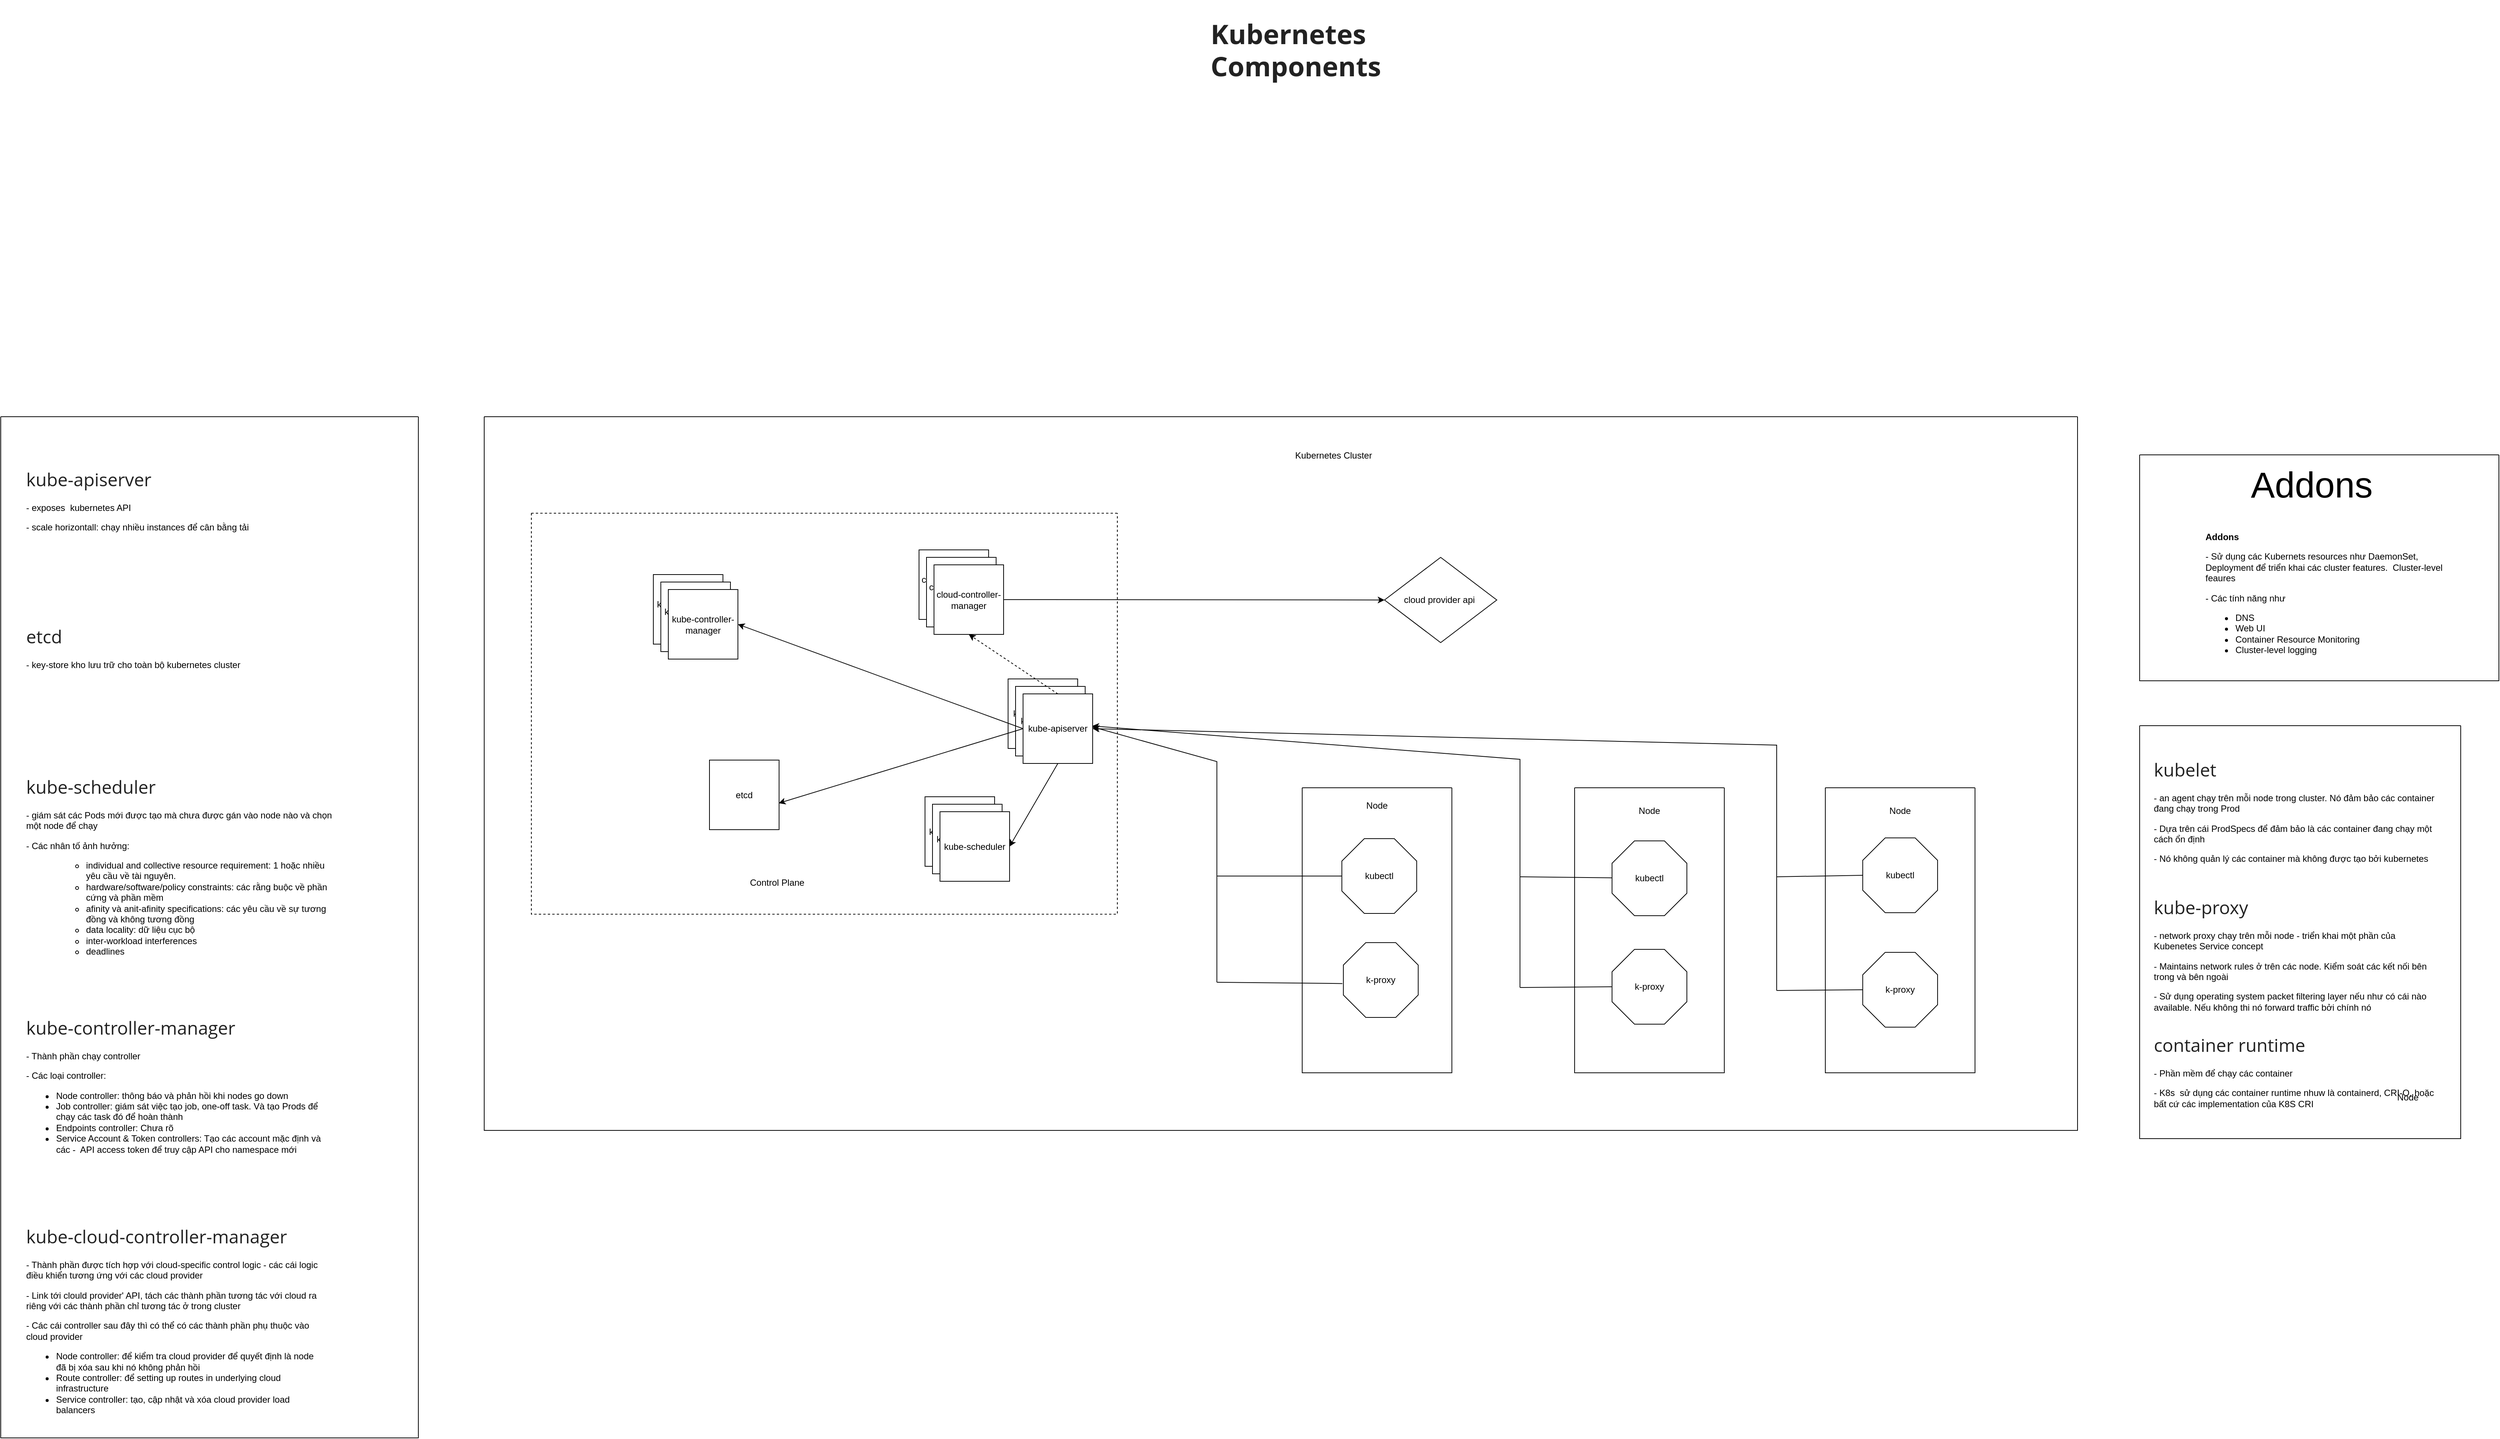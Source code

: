 <mxfile version="18.1.1" type="github">
  <diagram id="936scsLRzXTsTXt8zlu-" name="Page-1">
    <mxGraphModel dx="5126" dy="3009" grid="0" gridSize="10" guides="1" tooltips="1" connect="1" arrows="1" fold="1" page="1" pageScale="1" pageWidth="827" pageHeight="1169" math="0" shadow="0">
      <root>
        <mxCell id="0" />
        <mxCell id="1" parent="0" />
        <mxCell id="MLqByzA7hM5OESaeHnUo-1" value="&lt;h1 style=&quot;box-sizing: border-box; margin-top: 0px; margin-bottom: 1rem; line-height: 1.2; font-size: 2.25rem; max-width: 80%; color: rgb(34, 34, 34); font-family: &amp;quot;open sans&amp;quot;, -apple-system, BlinkMacSystemFont, &amp;quot;segoe ui&amp;quot;, Roboto, &amp;quot;helvetica neue&amp;quot;, Arial, sans-serif, &amp;quot;apple color emoji&amp;quot;, &amp;quot;segoe ui emoji&amp;quot;, &amp;quot;segoe ui symbol&amp;quot;; text-align: left; background-color: rgb(255, 255, 255);&quot;&gt;Kubernetes Components&lt;/h1&gt;&lt;div&gt;&lt;br&gt;&lt;/div&gt;" style="text;html=1;strokeColor=none;fillColor=none;align=center;verticalAlign=middle;whiteSpace=wrap;rounded=0;" vertex="1" parent="1">
          <mxGeometry x="-62" y="-641" width="552" height="163" as="geometry" />
        </mxCell>
        <mxCell id="MLqByzA7hM5OESaeHnUo-4" value="" style="swimlane;startSize=0;" vertex="1" parent="1">
          <mxGeometry x="114" y="412" width="200" height="381" as="geometry" />
        </mxCell>
        <mxCell id="MLqByzA7hM5OESaeHnUo-7" value="kubectl" style="whiteSpace=wrap;html=1;shape=mxgraph.basic.octagon2;align=center;verticalAlign=middle;dx=15;" vertex="1" parent="MLqByzA7hM5OESaeHnUo-4">
          <mxGeometry x="53" y="68" width="100" height="100" as="geometry" />
        </mxCell>
        <mxCell id="MLqByzA7hM5OESaeHnUo-8" value="Node" style="text;html=1;strokeColor=none;fillColor=none;align=center;verticalAlign=middle;whiteSpace=wrap;rounded=0;" vertex="1" parent="MLqByzA7hM5OESaeHnUo-4">
          <mxGeometry x="70" y="9" width="60" height="30" as="geometry" />
        </mxCell>
        <mxCell id="MLqByzA7hM5OESaeHnUo-14" value="k-proxy" style="whiteSpace=wrap;html=1;shape=mxgraph.basic.octagon2;align=center;verticalAlign=middle;dx=15;" vertex="1" parent="MLqByzA7hM5OESaeHnUo-4">
          <mxGeometry x="55" y="207" width="100" height="100" as="geometry" />
        </mxCell>
        <mxCell id="MLqByzA7hM5OESaeHnUo-5" value="" style="swimlane;startSize=0;" vertex="1" parent="1">
          <mxGeometry x="478" y="412" width="200" height="381" as="geometry" />
        </mxCell>
        <mxCell id="MLqByzA7hM5OESaeHnUo-10" value="Node" style="text;html=1;strokeColor=none;fillColor=none;align=center;verticalAlign=middle;whiteSpace=wrap;rounded=0;" vertex="1" parent="MLqByzA7hM5OESaeHnUo-5">
          <mxGeometry x="70" y="16" width="60" height="30" as="geometry" />
        </mxCell>
        <mxCell id="MLqByzA7hM5OESaeHnUo-12" value="kubectl" style="whiteSpace=wrap;html=1;shape=mxgraph.basic.octagon2;align=center;verticalAlign=middle;dx=15;" vertex="1" parent="MLqByzA7hM5OESaeHnUo-5">
          <mxGeometry x="50" y="71" width="100" height="100" as="geometry" />
        </mxCell>
        <mxCell id="MLqByzA7hM5OESaeHnUo-15" value="k-proxy" style="whiteSpace=wrap;html=1;shape=mxgraph.basic.octagon2;align=center;verticalAlign=middle;dx=15;" vertex="1" parent="MLqByzA7hM5OESaeHnUo-5">
          <mxGeometry x="50" y="216" width="100" height="100" as="geometry" />
        </mxCell>
        <mxCell id="MLqByzA7hM5OESaeHnUo-6" value="" style="swimlane;startSize=0;" vertex="1" parent="1">
          <mxGeometry x="813" y="412" width="200" height="381" as="geometry" />
        </mxCell>
        <mxCell id="MLqByzA7hM5OESaeHnUo-11" value="Node" style="text;html=1;strokeColor=none;fillColor=none;align=center;verticalAlign=middle;whiteSpace=wrap;rounded=0;" vertex="1" parent="MLqByzA7hM5OESaeHnUo-6">
          <mxGeometry x="70" y="16" width="60" height="30" as="geometry" />
        </mxCell>
        <mxCell id="MLqByzA7hM5OESaeHnUo-13" value="kubectl" style="whiteSpace=wrap;html=1;shape=mxgraph.basic.octagon2;align=center;verticalAlign=middle;dx=15;" vertex="1" parent="MLqByzA7hM5OESaeHnUo-6">
          <mxGeometry x="50" y="67" width="100" height="100" as="geometry" />
        </mxCell>
        <mxCell id="MLqByzA7hM5OESaeHnUo-16" value="k-proxy" style="whiteSpace=wrap;html=1;shape=mxgraph.basic.octagon2;align=center;verticalAlign=middle;dx=15;" vertex="1" parent="MLqByzA7hM5OESaeHnUo-6">
          <mxGeometry x="50" y="220" width="100" height="100" as="geometry" />
        </mxCell>
        <mxCell id="MLqByzA7hM5OESaeHnUo-17" value="" style="swimlane;startSize=0;dashed=1;" vertex="1" parent="1">
          <mxGeometry x="-916" y="45" width="783" height="536" as="geometry" />
        </mxCell>
        <mxCell id="MLqByzA7hM5OESaeHnUo-29" value="kube-apiserver" style="whiteSpace=wrap;html=1;aspect=fixed;fontSize=12;" vertex="1" parent="MLqByzA7hM5OESaeHnUo-17">
          <mxGeometry x="637" y="221.5" width="93" height="93" as="geometry" />
        </mxCell>
        <mxCell id="MLqByzA7hM5OESaeHnUo-30" value="etcd" style="whiteSpace=wrap;html=1;aspect=fixed;fontSize=12;" vertex="1" parent="MLqByzA7hM5OESaeHnUo-17">
          <mxGeometry x="238" y="330" width="93" height="93" as="geometry" />
        </mxCell>
        <mxCell id="MLqByzA7hM5OESaeHnUo-31" value="kube-scheduler" style="whiteSpace=wrap;html=1;aspect=fixed;fontSize=12;" vertex="1" parent="MLqByzA7hM5OESaeHnUo-17">
          <mxGeometry x="526" y="379" width="93" height="93" as="geometry" />
        </mxCell>
        <mxCell id="MLqByzA7hM5OESaeHnUo-32" value="kube-controller-manager" style="whiteSpace=wrap;html=1;aspect=fixed;fontSize=12;" vertex="1" parent="MLqByzA7hM5OESaeHnUo-17">
          <mxGeometry x="163" y="82" width="93" height="93" as="geometry" />
        </mxCell>
        <mxCell id="MLqByzA7hM5OESaeHnUo-33" value="cloud-controller-manager" style="whiteSpace=wrap;html=1;aspect=fixed;fontSize=12;" vertex="1" parent="MLqByzA7hM5OESaeHnUo-17">
          <mxGeometry x="518" y="49" width="93" height="93" as="geometry" />
        </mxCell>
        <mxCell id="MLqByzA7hM5OESaeHnUo-37" value="Control Plane" style="text;html=1;strokeColor=none;fillColor=none;align=center;verticalAlign=middle;whiteSpace=wrap;rounded=0;fontSize=12;" vertex="1" parent="MLqByzA7hM5OESaeHnUo-17">
          <mxGeometry x="256" y="479" width="145" height="30" as="geometry" />
        </mxCell>
        <mxCell id="MLqByzA7hM5OESaeHnUo-40" value="" style="endArrow=none;html=1;rounded=0;fontSize=12;entryX=0;entryY=0.5;entryDx=0;entryDy=0;entryPerimeter=0;" edge="1" parent="1" target="MLqByzA7hM5OESaeHnUo-7">
          <mxGeometry width="50" height="50" relative="1" as="geometry">
            <mxPoint y="530" as="sourcePoint" />
            <mxPoint x="142" y="435" as="targetPoint" />
          </mxGeometry>
        </mxCell>
        <mxCell id="MLqByzA7hM5OESaeHnUo-41" value="" style="endArrow=none;html=1;rounded=0;fontSize=12;entryX=-0.013;entryY=0.547;entryDx=0;entryDy=0;entryPerimeter=0;" edge="1" parent="1" target="MLqByzA7hM5OESaeHnUo-14">
          <mxGeometry width="50" height="50" relative="1" as="geometry">
            <mxPoint y="672" as="sourcePoint" />
            <mxPoint x="142" y="537" as="targetPoint" />
          </mxGeometry>
        </mxCell>
        <mxCell id="MLqByzA7hM5OESaeHnUo-43" value="" style="endArrow=classic;html=1;rounded=0;fontSize=12;entryX=0.994;entryY=0.474;entryDx=0;entryDy=0;entryPerimeter=0;" edge="1" parent="1" target="MLqByzA7hM5OESaeHnUo-59">
          <mxGeometry width="50" height="50" relative="1" as="geometry">
            <mxPoint y="672" as="sourcePoint" />
            <mxPoint x="-188" y="317" as="targetPoint" />
            <Array as="points">
              <mxPoint y="377" />
            </Array>
          </mxGeometry>
        </mxCell>
        <mxCell id="MLqByzA7hM5OESaeHnUo-44" value="" style="endArrow=classic;html=1;rounded=0;fontSize=12;entryX=0.994;entryY=0.461;entryDx=0;entryDy=0;entryPerimeter=0;" edge="1" parent="1" target="MLqByzA7hM5OESaeHnUo-59">
          <mxGeometry width="50" height="50" relative="1" as="geometry">
            <mxPoint x="405" y="679" as="sourcePoint" />
            <mxPoint x="219.0" y="310" as="targetPoint" />
            <Array as="points">
              <mxPoint x="405" y="374" />
            </Array>
          </mxGeometry>
        </mxCell>
        <mxCell id="MLqByzA7hM5OESaeHnUo-45" value="" style="endArrow=none;html=1;rounded=0;fontSize=12;" edge="1" parent="1" target="MLqByzA7hM5OESaeHnUo-12">
          <mxGeometry width="50" height="50" relative="1" as="geometry">
            <mxPoint x="405" y="531" as="sourcePoint" />
            <mxPoint x="528" y="542" as="targetPoint" />
          </mxGeometry>
        </mxCell>
        <mxCell id="MLqByzA7hM5OESaeHnUo-46" value="" style="endArrow=none;html=1;rounded=0;fontSize=12;entryX=0;entryY=0.5;entryDx=0;entryDy=0;entryPerimeter=0;" edge="1" parent="1" target="MLqByzA7hM5OESaeHnUo-15">
          <mxGeometry width="50" height="50" relative="1" as="geometry">
            <mxPoint x="405" y="679" as="sourcePoint" />
            <mxPoint x="538" y="542.422" as="targetPoint" />
          </mxGeometry>
        </mxCell>
        <mxCell id="MLqByzA7hM5OESaeHnUo-47" value="" style="endArrow=classic;html=1;rounded=0;fontSize=12;entryX=1;entryY=0.5;entryDx=0;entryDy=0;" edge="1" parent="1" target="MLqByzA7hM5OESaeHnUo-59">
          <mxGeometry width="50" height="50" relative="1" as="geometry">
            <mxPoint x="748" y="683" as="sourcePoint" />
            <mxPoint x="-113" y="271.0" as="targetPoint" />
            <Array as="points">
              <mxPoint x="748" y="355" />
            </Array>
          </mxGeometry>
        </mxCell>
        <mxCell id="MLqByzA7hM5OESaeHnUo-48" value="" style="endArrow=none;html=1;rounded=0;fontSize=12;entryX=0;entryY=0.5;entryDx=0;entryDy=0;entryPerimeter=0;" edge="1" parent="1" target="MLqByzA7hM5OESaeHnUo-13">
          <mxGeometry width="50" height="50" relative="1" as="geometry">
            <mxPoint x="748" y="531" as="sourcePoint" />
            <mxPoint x="911" y="554" as="targetPoint" />
          </mxGeometry>
        </mxCell>
        <mxCell id="MLqByzA7hM5OESaeHnUo-49" value="" style="endArrow=none;html=1;rounded=0;fontSize=12;entryX=0;entryY=0.5;entryDx=0;entryDy=0;entryPerimeter=0;" edge="1" parent="1" target="MLqByzA7hM5OESaeHnUo-16">
          <mxGeometry width="50" height="50" relative="1" as="geometry">
            <mxPoint x="748" y="683" as="sourcePoint" />
            <mxPoint x="911" y="704" as="targetPoint" />
          </mxGeometry>
        </mxCell>
        <mxCell id="MLqByzA7hM5OESaeHnUo-53" value="cloud provider api&amp;nbsp;" style="rhombus;whiteSpace=wrap;html=1;fontSize=12;" vertex="1" parent="1">
          <mxGeometry x="224" y="104" width="150" height="114" as="geometry" />
        </mxCell>
        <mxCell id="MLqByzA7hM5OESaeHnUo-54" value="" style="endArrow=classic;html=1;rounded=0;fontSize=12;entryX=0;entryY=0.5;entryDx=0;entryDy=0;exitX=1;exitY=0.5;exitDx=0;exitDy=0;" edge="1" parent="1" source="MLqByzA7hM5OESaeHnUo-64" target="MLqByzA7hM5OESaeHnUo-53">
          <mxGeometry width="50" height="50" relative="1" as="geometry">
            <mxPoint x="-93" y="188" as="sourcePoint" />
            <mxPoint x="-43" y="138" as="targetPoint" />
          </mxGeometry>
        </mxCell>
        <mxCell id="MLqByzA7hM5OESaeHnUo-58" value="kube-apiserver" style="whiteSpace=wrap;html=1;aspect=fixed;fontSize=12;" vertex="1" parent="1">
          <mxGeometry x="-269" y="276.5" width="93" height="93" as="geometry" />
        </mxCell>
        <mxCell id="MLqByzA7hM5OESaeHnUo-59" value="kube-apiserver" style="whiteSpace=wrap;html=1;aspect=fixed;fontSize=12;" vertex="1" parent="1">
          <mxGeometry x="-259" y="286.5" width="93" height="93" as="geometry" />
        </mxCell>
        <mxCell id="MLqByzA7hM5OESaeHnUo-56" value="" style="endArrow=classic;html=1;rounded=0;fontSize=12;entryX=1;entryY=0.5;entryDx=0;entryDy=0;exitX=0.5;exitY=1;exitDx=0;exitDy=0;" edge="1" parent="1" source="MLqByzA7hM5OESaeHnUo-59" target="MLqByzA7hM5OESaeHnUo-66">
          <mxGeometry width="50" height="50" relative="1" as="geometry">
            <mxPoint x="-438" y="363" as="sourcePoint" />
            <mxPoint x="-388" y="313" as="targetPoint" />
          </mxGeometry>
        </mxCell>
        <mxCell id="MLqByzA7hM5OESaeHnUo-55" value="" style="endArrow=classic;html=1;rounded=0;fontSize=12;entryX=0.995;entryY=0.619;entryDx=0;entryDy=0;entryPerimeter=0;exitX=0;exitY=0.5;exitDx=0;exitDy=0;" edge="1" parent="1" source="MLqByzA7hM5OESaeHnUo-59" target="MLqByzA7hM5OESaeHnUo-30">
          <mxGeometry width="50" height="50" relative="1" as="geometry">
            <mxPoint x="-438" y="363" as="sourcePoint" />
            <mxPoint x="-388" y="313" as="targetPoint" />
          </mxGeometry>
        </mxCell>
        <mxCell id="MLqByzA7hM5OESaeHnUo-57" value="" style="endArrow=classic;html=1;rounded=0;fontSize=12;entryX=1;entryY=0.5;entryDx=0;entryDy=0;exitX=0;exitY=0.5;exitDx=0;exitDy=0;" edge="1" parent="1" source="MLqByzA7hM5OESaeHnUo-59" target="MLqByzA7hM5OESaeHnUo-61">
          <mxGeometry width="50" height="50" relative="1" as="geometry">
            <mxPoint x="-222.5" y="369.5" as="sourcePoint" />
            <mxPoint x="-333.5" y="434" as="targetPoint" />
          </mxGeometry>
        </mxCell>
        <mxCell id="MLqByzA7hM5OESaeHnUo-50" value="" style="endArrow=classic;html=1;rounded=0;fontSize=12;entryX=0.5;entryY=1;entryDx=0;entryDy=0;exitX=0.5;exitY=0;exitDx=0;exitDy=0;dashed=1;" edge="1" parent="1" source="MLqByzA7hM5OESaeHnUo-59" target="MLqByzA7hM5OESaeHnUo-64">
          <mxGeometry width="50" height="50" relative="1" as="geometry">
            <mxPoint x="-202" y="356" as="sourcePoint" />
            <mxPoint x="-152" y="306" as="targetPoint" />
          </mxGeometry>
        </mxCell>
        <mxCell id="MLqByzA7hM5OESaeHnUo-60" value="kube-controller-manager" style="whiteSpace=wrap;html=1;aspect=fixed;fontSize=12;" vertex="1" parent="1">
          <mxGeometry x="-743" y="137" width="93" height="93" as="geometry" />
        </mxCell>
        <mxCell id="MLqByzA7hM5OESaeHnUo-61" value="kube-controller-manager" style="whiteSpace=wrap;html=1;aspect=fixed;fontSize=12;" vertex="1" parent="1">
          <mxGeometry x="-733" y="147" width="93" height="93" as="geometry" />
        </mxCell>
        <mxCell id="MLqByzA7hM5OESaeHnUo-63" value="cloud-controller-manager" style="whiteSpace=wrap;html=1;aspect=fixed;fontSize=12;" vertex="1" parent="1">
          <mxGeometry x="-388" y="104" width="93" height="93" as="geometry" />
        </mxCell>
        <mxCell id="MLqByzA7hM5OESaeHnUo-64" value="cloud-controller-manager" style="whiteSpace=wrap;html=1;aspect=fixed;fontSize=12;" vertex="1" parent="1">
          <mxGeometry x="-378" y="114" width="93" height="93" as="geometry" />
        </mxCell>
        <mxCell id="MLqByzA7hM5OESaeHnUo-65" value="kube-scheduler" style="whiteSpace=wrap;html=1;aspect=fixed;fontSize=12;" vertex="1" parent="1">
          <mxGeometry x="-380" y="434" width="93" height="93" as="geometry" />
        </mxCell>
        <mxCell id="MLqByzA7hM5OESaeHnUo-66" value="kube-scheduler" style="whiteSpace=wrap;html=1;aspect=fixed;fontSize=12;" vertex="1" parent="1">
          <mxGeometry x="-370" y="444" width="93" height="93" as="geometry" />
        </mxCell>
        <mxCell id="MLqByzA7hM5OESaeHnUo-69" value="" style="swimlane;startSize=0;fontSize=12;" vertex="1" parent="1">
          <mxGeometry x="-979" y="-84" width="2129" height="954" as="geometry" />
        </mxCell>
        <mxCell id="MLqByzA7hM5OESaeHnUo-70" value="Kubernetes Cluster" style="text;html=1;strokeColor=none;fillColor=none;align=center;verticalAlign=middle;whiteSpace=wrap;rounded=0;fontSize=12;" vertex="1" parent="MLqByzA7hM5OESaeHnUo-69">
          <mxGeometry x="1065" y="36" width="140" height="32" as="geometry" />
        </mxCell>
        <mxCell id="MLqByzA7hM5OESaeHnUo-81" value="" style="swimlane;startSize=0;fontSize=12;" vertex="1" parent="1">
          <mxGeometry x="1233" y="-33" width="480" height="302" as="geometry" />
        </mxCell>
        <mxCell id="MLqByzA7hM5OESaeHnUo-83" value="&lt;font style=&quot;font-size: 48px;&quot;&gt;Addons&lt;/font&gt;" style="text;html=1;strokeColor=none;fillColor=none;align=center;verticalAlign=middle;whiteSpace=wrap;rounded=0;fontSize=12;" vertex="1" parent="MLqByzA7hM5OESaeHnUo-81">
          <mxGeometry x="200" y="25" width="60" height="30" as="geometry" />
        </mxCell>
        <mxCell id="MLqByzA7hM5OESaeHnUo-84" value="&lt;h1 style=&quot;font-size: 12px;&quot;&gt;Addons&amp;nbsp;&lt;/h1&gt;&lt;p style=&quot;font-size: 12px;&quot;&gt;- Sử dụng các Kubernets resources như DaemonSet, Deployment để triển khai các cluster features.&amp;nbsp; Cluster-level feaures&amp;nbsp;&lt;/p&gt;&lt;p style=&quot;font-size: 12px;&quot;&gt;- Các tính năng như&amp;nbsp;&lt;/p&gt;&lt;p style=&quot;font-size: 12px;&quot;&gt;&lt;/p&gt;&lt;ul style=&quot;font-size: 12px;&quot;&gt;&lt;li&gt;DNS&lt;/li&gt;&lt;li&gt;Web UI&amp;nbsp;&lt;/li&gt;&lt;li&gt;Container Resource Monitoring&amp;nbsp;&lt;/li&gt;&lt;li&gt;Cluster-level logging&amp;nbsp;&lt;/li&gt;&lt;/ul&gt;&lt;p&gt;&lt;/p&gt;" style="text;html=1;strokeColor=none;fillColor=none;spacing=5;spacingTop=-20;whiteSpace=wrap;overflow=hidden;rounded=0;fontSize=48;" vertex="1" parent="MLqByzA7hM5OESaeHnUo-81">
          <mxGeometry x="83" y="105" width="331" height="209" as="geometry" />
        </mxCell>
        <mxCell id="MLqByzA7hM5OESaeHnUo-85" value="" style="swimlane;startSize=0;fontSize=12;" vertex="1" parent="1">
          <mxGeometry x="1233" y="329" width="429" height="552" as="geometry" />
        </mxCell>
        <mxCell id="MLqByzA7hM5OESaeHnUo-78" value="&lt;h3 style=&quot;box-sizing: border-box; margin-top: 2rem; margin-bottom: 1rem; font-weight: 500; line-height: 1.2; font-size: 1.5rem; color: rgb(34, 34, 34); font-family: &amp;quot;open sans&amp;quot;, -apple-system, BlinkMacSystemFont, &amp;quot;segoe ui&amp;quot;, Roboto, &amp;quot;helvetica neue&amp;quot;, Arial, sans-serif, &amp;quot;apple color emoji&amp;quot;, &amp;quot;segoe ui emoji&amp;quot;, &amp;quot;segoe ui symbol&amp;quot;; background-color: rgb(255, 255, 255);&quot; id=&quot;kubelet&quot;&gt;kubelet&lt;a style=&quot;box-sizing: border-box; color: rgb(51, 113, 227); text-decoration-line: none; background-color: transparent; visibility: initial;&quot; href=&quot;https://kubernetes.io/docs/concepts/overview/components/#kubelet&quot; aria-hidden=&quot;true&quot;&gt;&amp;nbsp;&lt;/a&gt;&lt;/h3&gt;&lt;p&gt;- an agent chạy trên mỗi node trong cluster. Nó đảm bảo các container đang chạy trong Prod&lt;/p&gt;&lt;p&gt;- Dựa trên cái ProdSpecs để đảm bảo là các container đang chạy một cách ổn định&amp;nbsp;&lt;/p&gt;&lt;p&gt;- Nó không quản lý các container mà không được tạo bởi kubernetes&amp;nbsp;&lt;/p&gt;" style="text;html=1;strokeColor=none;fillColor=none;spacing=5;spacingTop=-20;whiteSpace=wrap;overflow=hidden;rounded=0;fontSize=12;" vertex="1" parent="MLqByzA7hM5OESaeHnUo-85">
          <mxGeometry x="14" y="23" width="387" height="184" as="geometry" />
        </mxCell>
        <mxCell id="MLqByzA7hM5OESaeHnUo-79" value="&lt;h3 id=&quot;kubelet&quot; style=&quot;box-sizing: border-box; margin-top: 2rem; margin-bottom: 1rem; font-weight: 500; line-height: 1.2; font-size: 1.5rem; color: rgb(34, 34, 34); font-family: &amp;quot;open sans&amp;quot;, -apple-system, BlinkMacSystemFont, &amp;quot;segoe ui&amp;quot;, Roboto, &amp;quot;helvetica neue&amp;quot;, Arial, sans-serif, &amp;quot;apple color emoji&amp;quot;, &amp;quot;segoe ui emoji&amp;quot;, &amp;quot;segoe ui symbol&amp;quot;; background-color: rgb(255, 255, 255);&quot;&gt;kube-proxy&lt;/h3&gt;&lt;p&gt;- network proxy chạy trên mỗi node - triển khai một phần của Kubenetes Service concept&amp;nbsp;&lt;br&gt;&lt;/p&gt;&lt;p&gt;- Maintains network rules ở trên các node. Kiểm soát các kết nối bên trong và bên ngoài&amp;nbsp;&lt;/p&gt;&lt;p&gt;- Sử dụng operating system packet filtering layer nếu như có cái nào available. Nếu không thi nó forward traffic bởi chính nó&amp;nbsp;&lt;/p&gt;" style="text;html=1;strokeColor=none;fillColor=none;spacing=5;spacingTop=-20;whiteSpace=wrap;overflow=hidden;rounded=0;fontSize=12;" vertex="1" parent="MLqByzA7hM5OESaeHnUo-85">
          <mxGeometry x="14" y="207" width="387" height="184" as="geometry" />
        </mxCell>
        <mxCell id="MLqByzA7hM5OESaeHnUo-80" value="&lt;h3 id=&quot;kubelet&quot; style=&quot;box-sizing: border-box; margin-top: 2rem; margin-bottom: 1rem; font-weight: 500; line-height: 1.2; font-size: 1.5rem; color: rgb(34, 34, 34); font-family: &amp;quot;open sans&amp;quot;, -apple-system, BlinkMacSystemFont, &amp;quot;segoe ui&amp;quot;, Roboto, &amp;quot;helvetica neue&amp;quot;, Arial, sans-serif, &amp;quot;apple color emoji&amp;quot;, &amp;quot;segoe ui emoji&amp;quot;, &amp;quot;segoe ui symbol&amp;quot;; background-color: rgb(255, 255, 255);&quot;&gt;container runtime&lt;/h3&gt;&lt;p&gt;- Phần mềm để chạy các container&amp;nbsp;&lt;/p&gt;&lt;p&gt;- K8s&amp;nbsp; sử dụng các container runtime nhuw là containerd, CRI-O, hoặc bất cứ các implementation của K8S CRI&amp;nbsp;&lt;/p&gt;" style="text;html=1;strokeColor=none;fillColor=none;spacing=5;spacingTop=-20;whiteSpace=wrap;overflow=hidden;rounded=0;fontSize=12;" vertex="1" parent="MLqByzA7hM5OESaeHnUo-85">
          <mxGeometry x="14" y="391" width="387" height="159" as="geometry" />
        </mxCell>
        <mxCell id="MLqByzA7hM5OESaeHnUo-86" value="Node" style="text;html=1;align=center;verticalAlign=middle;resizable=0;points=[];autosize=1;strokeColor=none;fillColor=none;fontSize=12;" vertex="1" parent="1">
          <mxGeometry x="1571" y="817" width="39" height="18" as="geometry" />
        </mxCell>
        <mxCell id="MLqByzA7hM5OESaeHnUo-87" value="" style="swimlane;startSize=0;fontSize=12;" vertex="1" parent="1">
          <mxGeometry x="-1625" y="-84" width="558" height="1365" as="geometry" />
        </mxCell>
        <mxCell id="MLqByzA7hM5OESaeHnUo-71" value="&lt;h3 style=&quot;box-sizing: border-box; margin-top: 2rem; margin-bottom: 1rem; font-weight: 500; line-height: 1.2; font-size: 1.5rem; color: rgb(34, 34, 34); font-family: &amp;quot;open sans&amp;quot;, -apple-system, BlinkMacSystemFont, &amp;quot;segoe ui&amp;quot;, Roboto, &amp;quot;helvetica neue&amp;quot;, Arial, sans-serif, &amp;quot;apple color emoji&amp;quot;, &amp;quot;segoe ui emoji&amp;quot;, &amp;quot;segoe ui symbol&amp;quot;; background-color: rgb(255, 255, 255);&quot; id=&quot;kube-apiserver&quot;&gt;kube-apiserver&lt;/h3&gt;&lt;p&gt;- exposes&amp;nbsp; kubernetes API&amp;nbsp;&lt;/p&gt;&lt;p&gt;- scale horizontall: chạy nhiều instances để cân bằng tải&amp;nbsp;&lt;/p&gt;" style="text;html=1;strokeColor=none;fillColor=none;spacing=5;spacingTop=-20;whiteSpace=wrap;overflow=hidden;rounded=0;fontSize=12;" vertex="1" parent="MLqByzA7hM5OESaeHnUo-87">
          <mxGeometry x="29" y="48" width="402" height="159" as="geometry" />
        </mxCell>
        <mxCell id="MLqByzA7hM5OESaeHnUo-73" value="&lt;h3 style=&quot;box-sizing: border-box; margin-top: 2rem; margin-bottom: 1rem; font-weight: 500; line-height: 1.2; font-size: 1.5rem; color: rgb(34, 34, 34); font-family: &amp;quot;open sans&amp;quot;, -apple-system, BlinkMacSystemFont, &amp;quot;segoe ui&amp;quot;, Roboto, &amp;quot;helvetica neue&amp;quot;, Arial, sans-serif, &amp;quot;apple color emoji&amp;quot;, &amp;quot;segoe ui emoji&amp;quot;, &amp;quot;segoe ui symbol&amp;quot;; background-color: rgb(255, 255, 255);&quot; id=&quot;kube-apiserver&quot;&gt;etcd&lt;/h3&gt;&lt;p&gt;- key-store kho lưu trữ cho toàn bộ kubernetes cluster&lt;span style=&quot;background-color: initial;&quot;&gt;&amp;nbsp;&lt;/span&gt;&lt;/p&gt;" style="text;html=1;strokeColor=none;fillColor=none;spacing=5;spacingTop=-20;whiteSpace=wrap;overflow=hidden;rounded=0;fontSize=12;" vertex="1" parent="MLqByzA7hM5OESaeHnUo-87">
          <mxGeometry x="29" y="258" width="402" height="113" as="geometry" />
        </mxCell>
        <mxCell id="MLqByzA7hM5OESaeHnUo-74" value="&lt;h3 style=&quot;box-sizing: border-box; margin-top: 2rem; margin-bottom: 1rem; font-weight: 500; line-height: 1.2; font-size: 1.5rem; color: rgb(34, 34, 34); font-family: &amp;quot;open sans&amp;quot;, -apple-system, BlinkMacSystemFont, &amp;quot;segoe ui&amp;quot;, Roboto, &amp;quot;helvetica neue&amp;quot;, Arial, sans-serif, &amp;quot;apple color emoji&amp;quot;, &amp;quot;segoe ui emoji&amp;quot;, &amp;quot;segoe ui symbol&amp;quot;; background-color: rgb(255, 255, 255);&quot; id=&quot;kube-scheduler&quot;&gt;kube-scheduler&lt;a style=&quot;box-sizing: border-box; color: rgb(51, 113, 227); text-decoration-line: none; background-color: transparent; visibility: initial;&quot; href=&quot;https://kubernetes.io/docs/concepts/overview/components/#kube-scheduler&quot; aria-hidden=&quot;true&quot;&gt;&amp;nbsp;&lt;/a&gt;&lt;/h3&gt;&lt;p&gt;- giám sát các Pods mới được tạo mà chưa được gán vào node nào và chọn một node để chạy&amp;nbsp;&lt;/p&gt;&lt;p&gt;- Các nhân tố ảnh hưởng:&amp;nbsp;&lt;/p&gt;&lt;p&gt;&lt;/p&gt;&lt;ul&gt;&lt;ul&gt;&lt;li&gt;individual and collective resource requirement: 1 hoặc nhiều yêu cầu về tài nguyên.&amp;nbsp;&lt;/li&gt;&lt;li&gt;hardware/software/policy constraints: các rằng buộc về phần cứng và phần mềm&amp;nbsp;&lt;/li&gt;&lt;li&gt;afinity và anit-afinity specifications: các yêu cầu về sự tương đồng và không tương đồng&lt;/li&gt;&lt;li&gt;data locality: dữ liệu cục bộ&amp;nbsp;&lt;/li&gt;&lt;li&gt;inter-workload interferences&amp;nbsp;&lt;/li&gt;&lt;li&gt;deadlines&amp;nbsp;&lt;/li&gt;&lt;/ul&gt;&lt;/ul&gt;&lt;p&gt;&lt;/p&gt;" style="text;html=1;strokeColor=none;fillColor=none;spacing=5;spacingTop=-20;whiteSpace=wrap;overflow=hidden;rounded=0;fontSize=12;" vertex="1" parent="MLqByzA7hM5OESaeHnUo-87">
          <mxGeometry x="29" y="459" width="427" height="286" as="geometry" />
        </mxCell>
        <mxCell id="MLqByzA7hM5OESaeHnUo-76" value="&lt;h3 style=&quot;box-sizing: border-box; margin-top: 2rem; margin-bottom: 1rem; font-weight: 500; line-height: 1.2; font-size: 1.5rem; color: rgb(34, 34, 34); font-family: &amp;quot;open sans&amp;quot;, -apple-system, BlinkMacSystemFont, &amp;quot;segoe ui&amp;quot;, Roboto, &amp;quot;helvetica neue&amp;quot;, Arial, sans-serif, &amp;quot;apple color emoji&amp;quot;, &amp;quot;segoe ui emoji&amp;quot;, &amp;quot;segoe ui symbol&amp;quot;; background-color: rgb(255, 255, 255);&quot; id=&quot;kube-apiserver&quot;&gt;kube-controller-manager&lt;/h3&gt;&lt;p&gt;- Thành phần chạy controller&amp;nbsp;&lt;/p&gt;&lt;p&gt;&lt;span style=&quot;background-color: initial;&quot;&gt;- Các loại controller:&amp;nbsp;&lt;/span&gt;&lt;/p&gt;&lt;p&gt;&lt;/p&gt;&lt;ul&gt;&lt;li&gt;&lt;span style=&quot;background-color: initial;&quot;&gt;Node controller: thông báo và phản hồi khi nodes go down&amp;nbsp;&lt;/span&gt;&lt;/li&gt;&lt;li&gt;&lt;span style=&quot;background-color: initial;&quot;&gt;Job controller: giám sát việc tạo job, one-off task. Và tạo Prods để chạy các task đó để hoàn thành&amp;nbsp;&lt;/span&gt;&lt;/li&gt;&lt;li&gt;&lt;span style=&quot;background-color: initial;&quot;&gt;Endpoints controller: Chưa rõ&amp;nbsp;&lt;/span&gt;&lt;/li&gt;&lt;li&gt;&lt;span style=&quot;background-color: initial;&quot;&gt;Service Account &amp;amp; Token controllers: Tạo các account mặc định và các -&amp;nbsp; API access token để truy cập API cho namespace mới&amp;nbsp;&lt;span style=&quot;white-space: pre;&quot;&gt;	&lt;/span&gt;&amp;nbsp;&lt;/span&gt;&lt;/li&gt;&lt;/ul&gt;&lt;p&gt;&lt;/p&gt;" style="text;html=1;strokeColor=none;fillColor=none;spacing=5;spacingTop=-20;whiteSpace=wrap;overflow=hidden;rounded=0;fontSize=12;" vertex="1" parent="MLqByzA7hM5OESaeHnUo-87">
          <mxGeometry x="29" y="781" width="402" height="219" as="geometry" />
        </mxCell>
        <mxCell id="MLqByzA7hM5OESaeHnUo-77" value="&lt;h3 style=&quot;box-sizing: border-box; margin-top: 2rem; margin-bottom: 1rem; font-weight: 500; line-height: 1.2; font-size: 1.5rem; color: rgb(34, 34, 34); font-family: &amp;quot;open sans&amp;quot;, -apple-system, BlinkMacSystemFont, &amp;quot;segoe ui&amp;quot;, Roboto, &amp;quot;helvetica neue&amp;quot;, Arial, sans-serif, &amp;quot;apple color emoji&amp;quot;, &amp;quot;segoe ui emoji&amp;quot;, &amp;quot;segoe ui symbol&amp;quot;; background-color: rgb(255, 255, 255);&quot; id=&quot;kube-apiserver&quot;&gt;kube-cloud-controller-manager&lt;/h3&gt;&lt;p&gt;- Thành phần được tích hợp với cloud-specific control logic - các cái logic điều khiển tương ứng với các cloud provider&amp;nbsp;&lt;/p&gt;&lt;p&gt;&lt;span style=&quot;background-color: initial;&quot;&gt;- Link tới clould provider&#39; API, tách các thành phần tương tác với cloud ra riêng với các thành phần chỉ tương tác ở trong cluster&amp;nbsp;&lt;/span&gt;&lt;span style=&quot;background-color: initial;&quot;&gt;&amp;nbsp;&lt;/span&gt;&lt;span style=&quot;background-color: initial; white-space: pre;&quot;&gt;	&lt;/span&gt;&lt;span style=&quot;background-color: initial;&quot;&gt;&amp;nbsp;&lt;/span&gt;&lt;/p&gt;&lt;p&gt;&lt;span style=&quot;background-color: initial;&quot;&gt;- Các cái controller sau đây thì có thể có các thành phần phụ thuộc vào cloud provider&amp;nbsp;&lt;/span&gt;&lt;/p&gt;&lt;p&gt;&lt;/p&gt;&lt;ul&gt;&lt;li&gt;&lt;span style=&quot;background-color: initial;&quot;&gt;Node controller: để kiểm tra cloud provider để quyết định là node đã bị xóa sau khi nó không phản hồi&amp;nbsp;&lt;/span&gt;&lt;/li&gt;&lt;li&gt;&lt;span style=&quot;background-color: initial;&quot;&gt;Route controller: để setting up routes in underlying cloud infrastructure&lt;/span&gt;&lt;/li&gt;&lt;li&gt;&lt;span style=&quot;background-color: initial;&quot;&gt;Service controller: tạo, cập nhật và xóa cloud provider load balancers&amp;nbsp;&lt;/span&gt;&lt;/li&gt;&lt;/ul&gt;&lt;p&gt;&lt;/p&gt;&lt;p&gt;&lt;/p&gt;" style="text;html=1;strokeColor=none;fillColor=none;spacing=5;spacingTop=-20;whiteSpace=wrap;overflow=hidden;rounded=0;fontSize=12;" vertex="1" parent="MLqByzA7hM5OESaeHnUo-87">
          <mxGeometry x="29" y="1060" width="402" height="281" as="geometry" />
        </mxCell>
      </root>
    </mxGraphModel>
  </diagram>
</mxfile>
